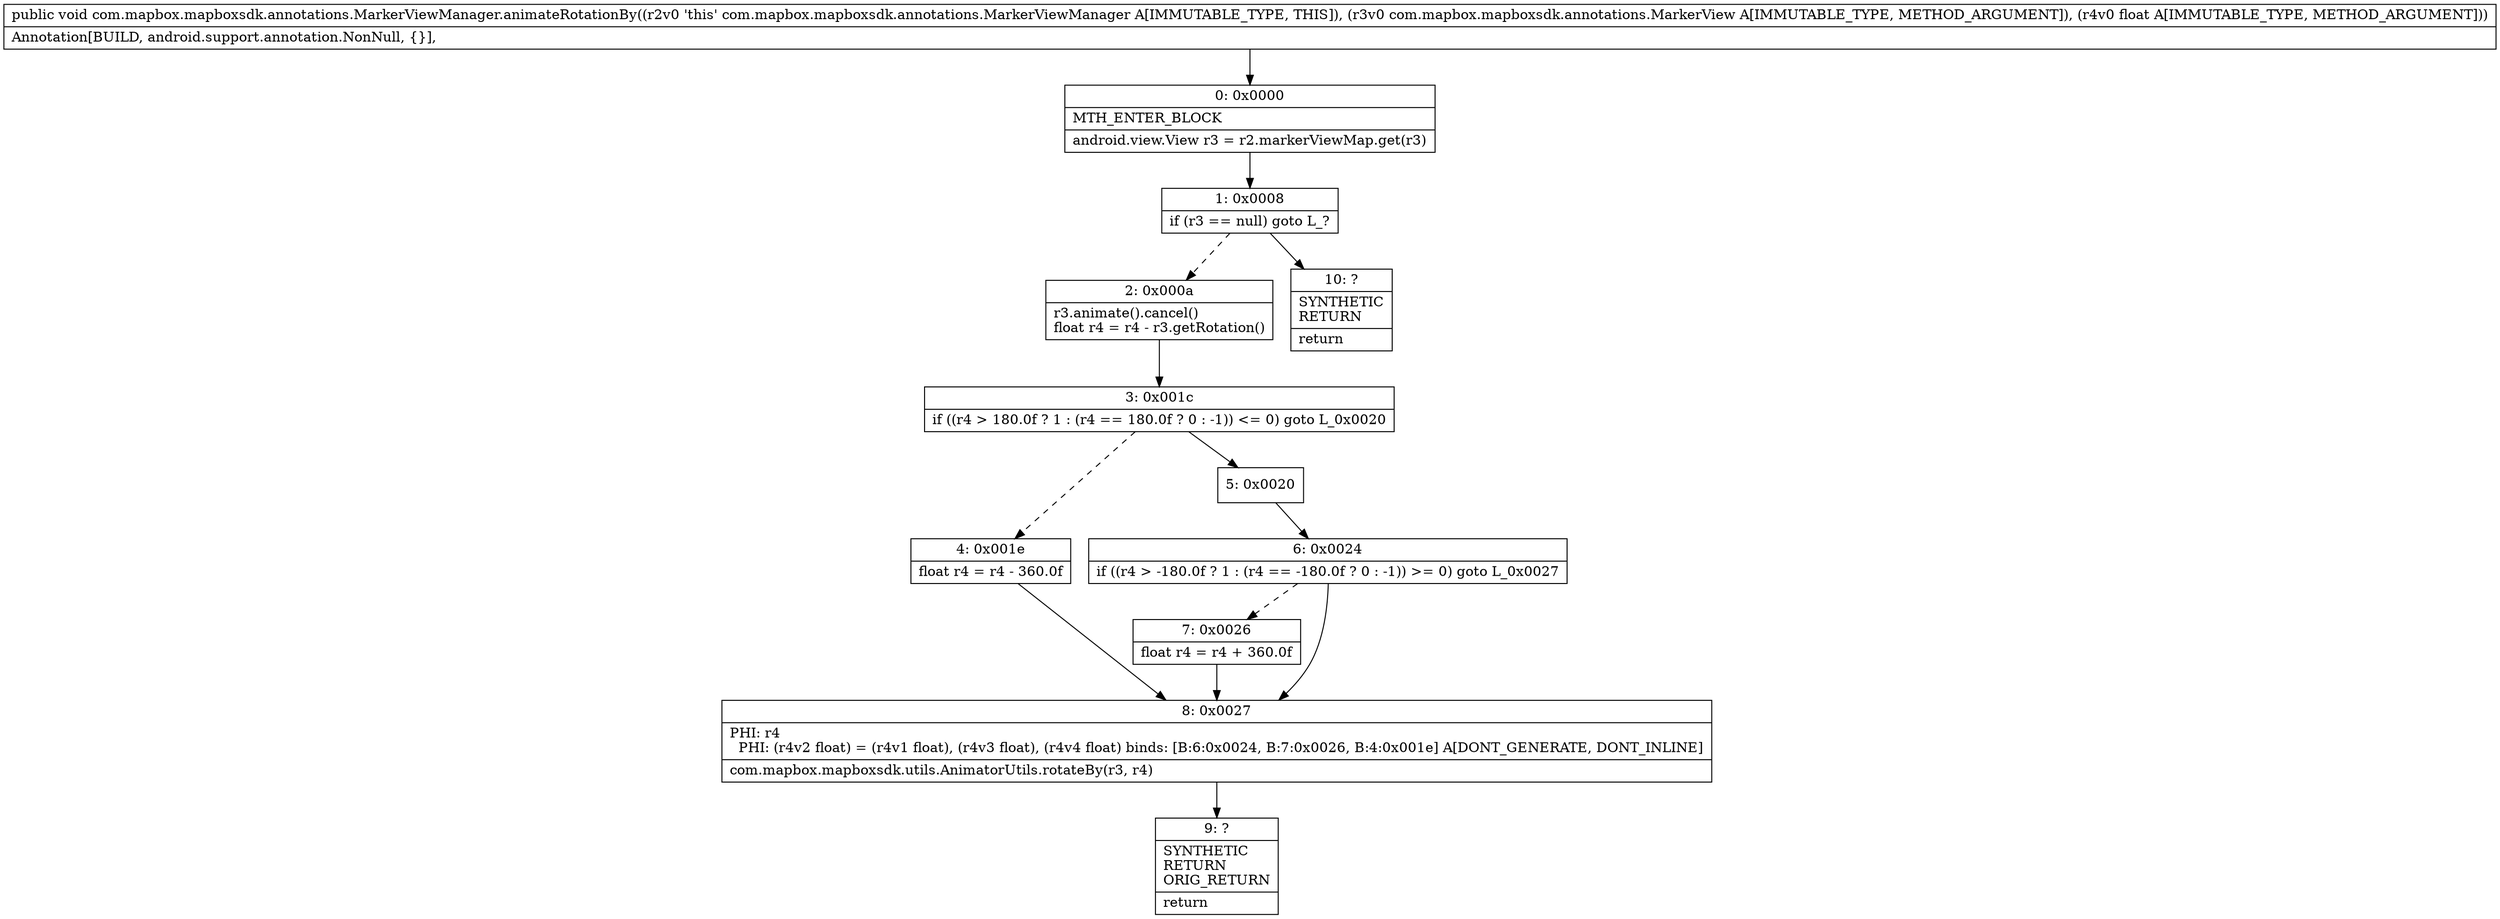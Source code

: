 digraph "CFG forcom.mapbox.mapboxsdk.annotations.MarkerViewManager.animateRotationBy(Lcom\/mapbox\/mapboxsdk\/annotations\/MarkerView;F)V" {
Node_0 [shape=record,label="{0\:\ 0x0000|MTH_ENTER_BLOCK\l|android.view.View r3 = r2.markerViewMap.get(r3)\l}"];
Node_1 [shape=record,label="{1\:\ 0x0008|if (r3 == null) goto L_?\l}"];
Node_2 [shape=record,label="{2\:\ 0x000a|r3.animate().cancel()\lfloat r4 = r4 \- r3.getRotation()\l}"];
Node_3 [shape=record,label="{3\:\ 0x001c|if ((r4 \> 180.0f ? 1 : (r4 == 180.0f ? 0 : \-1)) \<= 0) goto L_0x0020\l}"];
Node_4 [shape=record,label="{4\:\ 0x001e|float r4 = r4 \- 360.0f\l}"];
Node_5 [shape=record,label="{5\:\ 0x0020}"];
Node_6 [shape=record,label="{6\:\ 0x0024|if ((r4 \> \-180.0f ? 1 : (r4 == \-180.0f ? 0 : \-1)) \>= 0) goto L_0x0027\l}"];
Node_7 [shape=record,label="{7\:\ 0x0026|float r4 = r4 + 360.0f\l}"];
Node_8 [shape=record,label="{8\:\ 0x0027|PHI: r4 \l  PHI: (r4v2 float) = (r4v1 float), (r4v3 float), (r4v4 float) binds: [B:6:0x0024, B:7:0x0026, B:4:0x001e] A[DONT_GENERATE, DONT_INLINE]\l|com.mapbox.mapboxsdk.utils.AnimatorUtils.rotateBy(r3, r4)\l}"];
Node_9 [shape=record,label="{9\:\ ?|SYNTHETIC\lRETURN\lORIG_RETURN\l|return\l}"];
Node_10 [shape=record,label="{10\:\ ?|SYNTHETIC\lRETURN\l|return\l}"];
MethodNode[shape=record,label="{public void com.mapbox.mapboxsdk.annotations.MarkerViewManager.animateRotationBy((r2v0 'this' com.mapbox.mapboxsdk.annotations.MarkerViewManager A[IMMUTABLE_TYPE, THIS]), (r3v0 com.mapbox.mapboxsdk.annotations.MarkerView A[IMMUTABLE_TYPE, METHOD_ARGUMENT]), (r4v0 float A[IMMUTABLE_TYPE, METHOD_ARGUMENT]))  | Annotation[BUILD, android.support.annotation.NonNull, \{\}], \l}"];
MethodNode -> Node_0;
Node_0 -> Node_1;
Node_1 -> Node_2[style=dashed];
Node_1 -> Node_10;
Node_2 -> Node_3;
Node_3 -> Node_4[style=dashed];
Node_3 -> Node_5;
Node_4 -> Node_8;
Node_5 -> Node_6;
Node_6 -> Node_7[style=dashed];
Node_6 -> Node_8;
Node_7 -> Node_8;
Node_8 -> Node_9;
}

